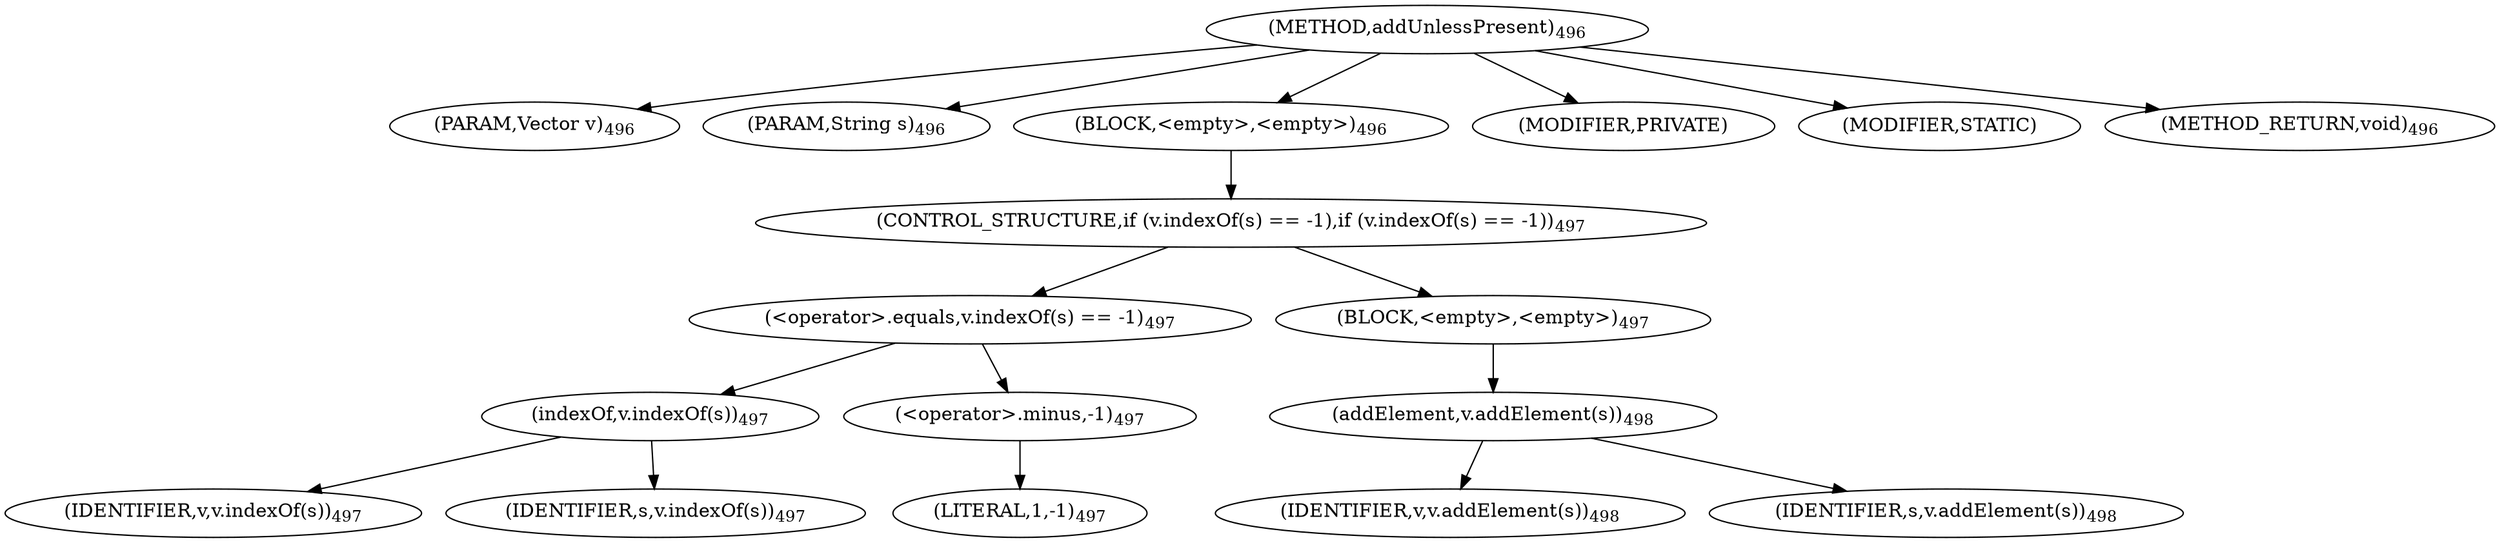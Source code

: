 digraph "addUnlessPresent" {  
"1124" [label = <(METHOD,addUnlessPresent)<SUB>496</SUB>> ]
"1125" [label = <(PARAM,Vector v)<SUB>496</SUB>> ]
"1126" [label = <(PARAM,String s)<SUB>496</SUB>> ]
"1127" [label = <(BLOCK,&lt;empty&gt;,&lt;empty&gt;)<SUB>496</SUB>> ]
"1128" [label = <(CONTROL_STRUCTURE,if (v.indexOf(s) == -1),if (v.indexOf(s) == -1))<SUB>497</SUB>> ]
"1129" [label = <(&lt;operator&gt;.equals,v.indexOf(s) == -1)<SUB>497</SUB>> ]
"1130" [label = <(indexOf,v.indexOf(s))<SUB>497</SUB>> ]
"1131" [label = <(IDENTIFIER,v,v.indexOf(s))<SUB>497</SUB>> ]
"1132" [label = <(IDENTIFIER,s,v.indexOf(s))<SUB>497</SUB>> ]
"1133" [label = <(&lt;operator&gt;.minus,-1)<SUB>497</SUB>> ]
"1134" [label = <(LITERAL,1,-1)<SUB>497</SUB>> ]
"1135" [label = <(BLOCK,&lt;empty&gt;,&lt;empty&gt;)<SUB>497</SUB>> ]
"1136" [label = <(addElement,v.addElement(s))<SUB>498</SUB>> ]
"1137" [label = <(IDENTIFIER,v,v.addElement(s))<SUB>498</SUB>> ]
"1138" [label = <(IDENTIFIER,s,v.addElement(s))<SUB>498</SUB>> ]
"1139" [label = <(MODIFIER,PRIVATE)> ]
"1140" [label = <(MODIFIER,STATIC)> ]
"1141" [label = <(METHOD_RETURN,void)<SUB>496</SUB>> ]
  "1124" -> "1125" 
  "1124" -> "1126" 
  "1124" -> "1127" 
  "1124" -> "1139" 
  "1124" -> "1140" 
  "1124" -> "1141" 
  "1127" -> "1128" 
  "1128" -> "1129" 
  "1128" -> "1135" 
  "1129" -> "1130" 
  "1129" -> "1133" 
  "1130" -> "1131" 
  "1130" -> "1132" 
  "1133" -> "1134" 
  "1135" -> "1136" 
  "1136" -> "1137" 
  "1136" -> "1138" 
}

